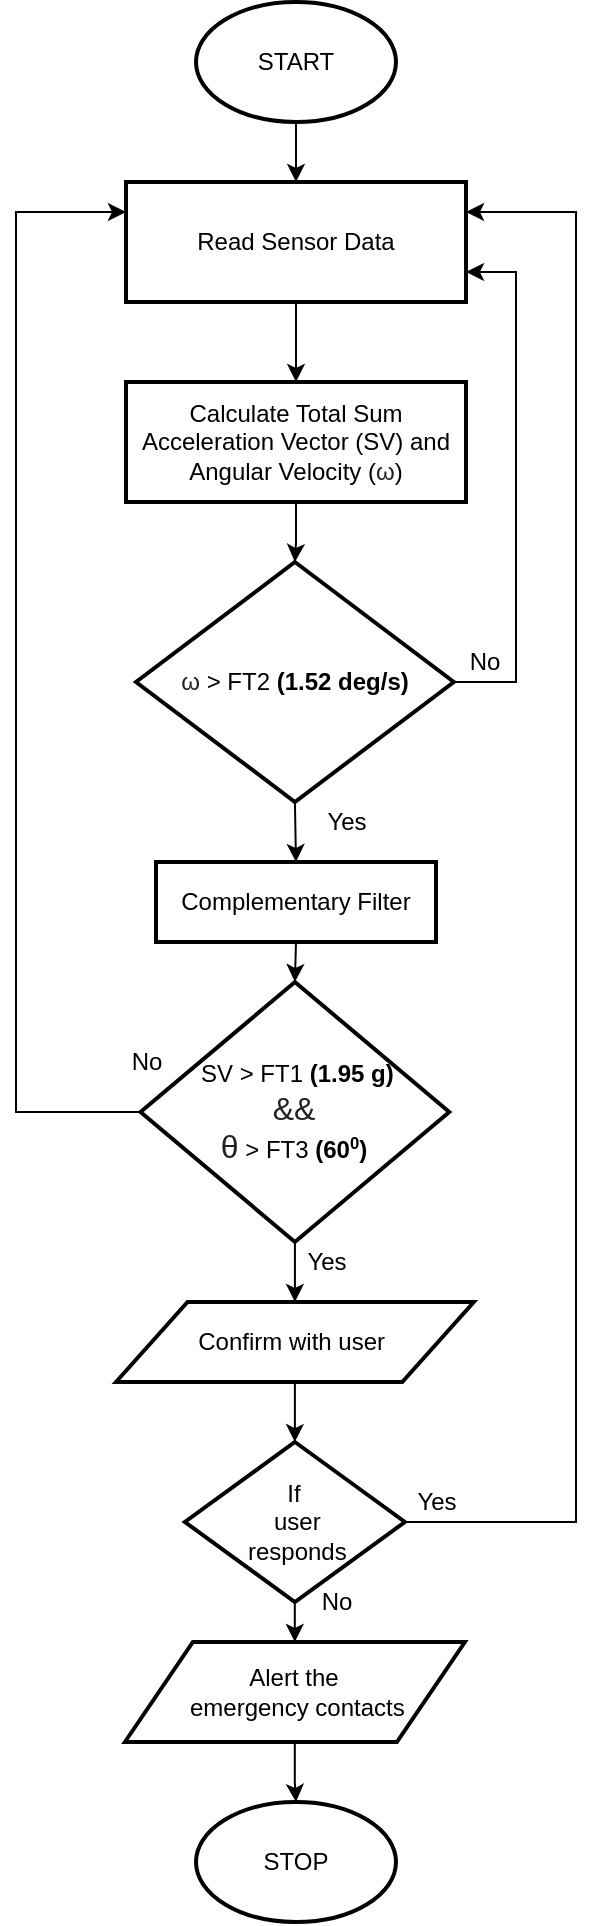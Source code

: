 <mxfile version="13.4.0" type="device"><diagram id="BxlAPhjX9TrmbqvnjUsG" name="Page-1"><mxGraphModel dx="946" dy="565" grid="1" gridSize="10" guides="1" tooltips="1" connect="1" arrows="1" fold="1" page="1" pageScale="1" pageWidth="850" pageHeight="1100" math="0" shadow="0"><root><mxCell id="0"/><mxCell id="1" parent="0"/><mxCell id="8aDX_VNU1GN_QRhN5Iew-9" value="" style="edgeStyle=orthogonalEdgeStyle;rounded=0;orthogonalLoop=1;jettySize=auto;html=1;" parent="1" source="8aDX_VNU1GN_QRhN5Iew-2" target="8aDX_VNU1GN_QRhN5Iew-4" edge="1"><mxGeometry relative="1" as="geometry"/></mxCell><mxCell id="8aDX_VNU1GN_QRhN5Iew-2" value="START" style="strokeWidth=2;html=1;shape=mxgraph.flowchart.start_1;whiteSpace=wrap;" parent="1" vertex="1"><mxGeometry x="350" y="50" width="100" height="60" as="geometry"/></mxCell><mxCell id="8aDX_VNU1GN_QRhN5Iew-10" value="" style="edgeStyle=orthogonalEdgeStyle;rounded=0;orthogonalLoop=1;jettySize=auto;html=1;" parent="1" source="8aDX_VNU1GN_QRhN5Iew-4" target="8aDX_VNU1GN_QRhN5Iew-6" edge="1"><mxGeometry relative="1" as="geometry"/></mxCell><mxCell id="8aDX_VNU1GN_QRhN5Iew-4" value="Read Sensor Data" style="rounded=0;whiteSpace=wrap;html=1;strokeWidth=2;" parent="1" vertex="1"><mxGeometry x="315" y="140" width="170" height="60" as="geometry"/></mxCell><mxCell id="8aDX_VNU1GN_QRhN5Iew-15" value="" style="edgeStyle=orthogonalEdgeStyle;rounded=0;orthogonalLoop=1;jettySize=auto;html=1;entryX=0.5;entryY=0;entryDx=0;entryDy=0;" parent="1" source="8aDX_VNU1GN_QRhN5Iew-6" target="8aDX_VNU1GN_QRhN5Iew-11" edge="1"><mxGeometry relative="1" as="geometry"><mxPoint x="401" y="330" as="targetPoint"/></mxGeometry></mxCell><mxCell id="8aDX_VNU1GN_QRhN5Iew-6" value="Calculate Total Sum Acceleration Vector (SV) and Angular Velocity (&lt;span style=&quot;color: rgb(34 , 34 , 34) ; font-family: &amp;#34;arial&amp;#34; , sans-serif ; text-align: left ; background-color: rgb(255 , 255 , 255)&quot;&gt;ω&lt;/span&gt;)" style="rounded=0;whiteSpace=wrap;html=1;strokeWidth=2;" parent="1" vertex="1"><mxGeometry x="315" y="240" width="170" height="60" as="geometry"/></mxCell><mxCell id="8aDX_VNU1GN_QRhN5Iew-23" value="" style="edgeStyle=orthogonalEdgeStyle;rounded=0;orthogonalLoop=1;jettySize=auto;html=1;entryX=1;entryY=0.75;entryDx=0;entryDy=0;exitX=1;exitY=0.5;exitDx=0;exitDy=0;" parent="1" source="8aDX_VNU1GN_QRhN5Iew-11" target="8aDX_VNU1GN_QRhN5Iew-4" edge="1"><mxGeometry relative="1" as="geometry"><mxPoint x="520" y="380" as="targetPoint"/><Array as="points"><mxPoint x="510" y="390"/><mxPoint x="510" y="185"/></Array></mxGeometry></mxCell><mxCell id="8aDX_VNU1GN_QRhN5Iew-11" value="&lt;font style=&quot;font-size: 12px&quot;&gt;&lt;span style=&quot;color: rgb(34 , 34 , 34) ; font-family: &amp;#34;arial&amp;#34; , sans-serif ; text-align: left ; background-color: rgb(255 , 255 , 255)&quot;&gt;ω&lt;/span&gt;&lt;span style=&quot;font-family: &amp;#34;helvetica&amp;#34;&quot;&gt;&amp;nbsp;&amp;gt; FT2&amp;nbsp;&lt;b&gt;(1.52 deg/s)&lt;/b&gt;&lt;/span&gt;&lt;/font&gt;" style="rhombus;whiteSpace=wrap;html=1;strokeWidth=2;" parent="1" vertex="1"><mxGeometry x="320" y="330" width="158.91" height="120" as="geometry"/></mxCell><mxCell id="8aDX_VNU1GN_QRhN5Iew-49" value="" style="edgeStyle=orthogonalEdgeStyle;rounded=0;orthogonalLoop=1;jettySize=auto;html=1;entryX=0;entryY=0.25;entryDx=0;entryDy=0;exitX=0;exitY=0.5;exitDx=0;exitDy=0;" parent="1" source="8aDX_VNU1GN_QRhN5Iew-13" target="8aDX_VNU1GN_QRhN5Iew-4" edge="1"><mxGeometry relative="1" as="geometry"><mxPoint x="220" y="146" as="targetPoint"/><Array as="points"><mxPoint x="260" y="605"/><mxPoint x="260" y="155"/></Array></mxGeometry></mxCell><mxCell id="zCf9M1r2FNxabBEGUGaG-13" value="" style="edgeStyle=orthogonalEdgeStyle;rounded=0;orthogonalLoop=1;jettySize=auto;html=1;" parent="1" source="8aDX_VNU1GN_QRhN5Iew-13" target="8aDX_VNU1GN_QRhN5Iew-32" edge="1"><mxGeometry relative="1" as="geometry"><Array as="points"><mxPoint x="400" y="670"/></Array></mxGeometry></mxCell><mxCell id="8aDX_VNU1GN_QRhN5Iew-13" value="&amp;nbsp;SV &amp;gt; FT1&amp;nbsp;&lt;b&gt;(1.95 g)&lt;/b&gt;&lt;br&gt;&lt;span style=&quot;color: rgb(34 , 34 , 34) ; font-family: &amp;#34;arial&amp;#34; , sans-serif ; font-size: 16px ; text-align: left ; background-color: rgb(255 , 255 , 255)&quot;&gt;&amp;amp;&amp;amp;&lt;br&gt;θ&lt;/span&gt;&amp;nbsp;&amp;gt; FT3&amp;nbsp;&lt;b&gt;(60&lt;span style=&quot;font-size: 10px&quot;&gt;&lt;sup&gt;0&lt;/sup&gt;&lt;/span&gt;)&lt;/b&gt;" style="rhombus;whiteSpace=wrap;html=1;strokeWidth=2;" parent="1" vertex="1"><mxGeometry x="322.27" y="540" width="154.37" height="130" as="geometry"/></mxCell><mxCell id="8aDX_VNU1GN_QRhN5Iew-24" value="No" style="text;html=1;align=center;verticalAlign=middle;resizable=0;points=[];autosize=1;" parent="1" vertex="1"><mxGeometry x="478.91" y="370" width="30" height="20" as="geometry"/></mxCell><mxCell id="8aDX_VNU1GN_QRhN5Iew-25" value="Yes" style="text;html=1;align=center;verticalAlign=middle;resizable=0;points=[];autosize=1;" parent="1" vertex="1"><mxGeometry x="405" y="450" width="40" height="20" as="geometry"/></mxCell><mxCell id="8aDX_VNU1GN_QRhN5Iew-35" value="" style="edgeStyle=orthogonalEdgeStyle;rounded=0;orthogonalLoop=1;jettySize=auto;html=1;" parent="1" source="8aDX_VNU1GN_QRhN5Iew-32" target="8aDX_VNU1GN_QRhN5Iew-33" edge="1"><mxGeometry relative="1" as="geometry"/></mxCell><mxCell id="8aDX_VNU1GN_QRhN5Iew-32" value="Confirm with user&amp;nbsp;" style="shape=parallelogram;perimeter=parallelogramPerimeter;whiteSpace=wrap;html=1;strokeWidth=2;" parent="1" vertex="1"><mxGeometry x="310" y="700" width="178.91" height="40" as="geometry"/></mxCell><mxCell id="8aDX_VNU1GN_QRhN5Iew-37" value="" style="edgeStyle=orthogonalEdgeStyle;rounded=0;orthogonalLoop=1;jettySize=auto;html=1;entryX=1;entryY=0.25;entryDx=0;entryDy=0;exitX=1;exitY=0.5;exitDx=0;exitDy=0;" parent="1" source="8aDX_VNU1GN_QRhN5Iew-33" target="8aDX_VNU1GN_QRhN5Iew-4" edge="1"><mxGeometry relative="1" as="geometry"><mxPoint x="710" y="100" as="targetPoint"/><Array as="points"><mxPoint x="540" y="810"/><mxPoint x="540" y="155"/></Array></mxGeometry></mxCell><mxCell id="8aDX_VNU1GN_QRhN5Iew-43" value="" style="edgeStyle=orthogonalEdgeStyle;rounded=0;orthogonalLoop=1;jettySize=auto;html=1;" parent="1" source="8aDX_VNU1GN_QRhN5Iew-33" target="8aDX_VNU1GN_QRhN5Iew-39" edge="1"><mxGeometry relative="1" as="geometry"/></mxCell><mxCell id="8aDX_VNU1GN_QRhN5Iew-33" value="If&lt;br&gt;&amp;nbsp;user&lt;br&gt;&amp;nbsp;responds" style="rhombus;whiteSpace=wrap;html=1;strokeWidth=2;" parent="1" vertex="1"><mxGeometry x="344.45" y="770" width="110" height="80" as="geometry"/></mxCell><mxCell id="8aDX_VNU1GN_QRhN5Iew-44" value="" style="edgeStyle=orthogonalEdgeStyle;rounded=0;orthogonalLoop=1;jettySize=auto;html=1;" parent="1" source="8aDX_VNU1GN_QRhN5Iew-39" target="8aDX_VNU1GN_QRhN5Iew-40" edge="1"><mxGeometry relative="1" as="geometry"/></mxCell><mxCell id="8aDX_VNU1GN_QRhN5Iew-39" value="Alert the&lt;br&gt;&amp;nbsp;emergency contacts" style="shape=parallelogram;perimeter=parallelogramPerimeter;whiteSpace=wrap;html=1;strokeWidth=2;" parent="1" vertex="1"><mxGeometry x="314.45" y="870" width="170" height="50" as="geometry"/></mxCell><mxCell id="8aDX_VNU1GN_QRhN5Iew-40" value="STOP" style="strokeWidth=2;html=1;shape=mxgraph.flowchart.start_1;whiteSpace=wrap;" parent="1" vertex="1"><mxGeometry x="350" y="950" width="100" height="60" as="geometry"/></mxCell><mxCell id="8aDX_VNU1GN_QRhN5Iew-42" value="Yes" style="text;html=1;align=center;verticalAlign=middle;resizable=0;points=[];autosize=1;" parent="1" vertex="1"><mxGeometry x="395" y="670" width="40" height="20" as="geometry"/></mxCell><mxCell id="8aDX_VNU1GN_QRhN5Iew-45" value="Yes" style="text;html=1;align=center;verticalAlign=middle;resizable=0;points=[];autosize=1;" parent="1" vertex="1"><mxGeometry x="450" y="790" width="40" height="20" as="geometry"/></mxCell><mxCell id="8aDX_VNU1GN_QRhN5Iew-46" value="No" style="text;html=1;align=center;verticalAlign=middle;resizable=0;points=[];autosize=1;" parent="1" vertex="1"><mxGeometry x="405" y="840" width="30" height="20" as="geometry"/></mxCell><mxCell id="8aDX_VNU1GN_QRhN5Iew-50" value="No" style="text;html=1;align=center;verticalAlign=middle;resizable=0;points=[];autosize=1;" parent="1" vertex="1"><mxGeometry x="310" y="570" width="30" height="20" as="geometry"/></mxCell><mxCell id="zCf9M1r2FNxabBEGUGaG-6" value="Complementary Filter" style="rounded=0;whiteSpace=wrap;html=1;strokeWidth=2;" parent="1" vertex="1"><mxGeometry x="330.0" y="480" width="140" height="40" as="geometry"/></mxCell><mxCell id="zCf9M1r2FNxabBEGUGaG-11" value="" style="endArrow=classic;html=1;entryX=0.5;entryY=0;entryDx=0;entryDy=0;exitX=0.5;exitY=1;exitDx=0;exitDy=0;" parent="1" source="8aDX_VNU1GN_QRhN5Iew-11" target="zCf9M1r2FNxabBEGUGaG-6" edge="1"><mxGeometry width="50" height="50" relative="1" as="geometry"><mxPoint x="370" y="470" as="sourcePoint"/><mxPoint x="420" y="420" as="targetPoint"/></mxGeometry></mxCell><mxCell id="zCf9M1r2FNxabBEGUGaG-19" value="" style="endArrow=classic;html=1;exitX=0.5;exitY=1;exitDx=0;exitDy=0;entryX=0.5;entryY=0;entryDx=0;entryDy=0;" parent="1" source="zCf9M1r2FNxabBEGUGaG-6" target="8aDX_VNU1GN_QRhN5Iew-13" edge="1"><mxGeometry width="50" height="50" relative="1" as="geometry"><mxPoint x="290" y="570" as="sourcePoint"/><mxPoint x="340" y="520" as="targetPoint"/></mxGeometry></mxCell></root></mxGraphModel></diagram></mxfile>